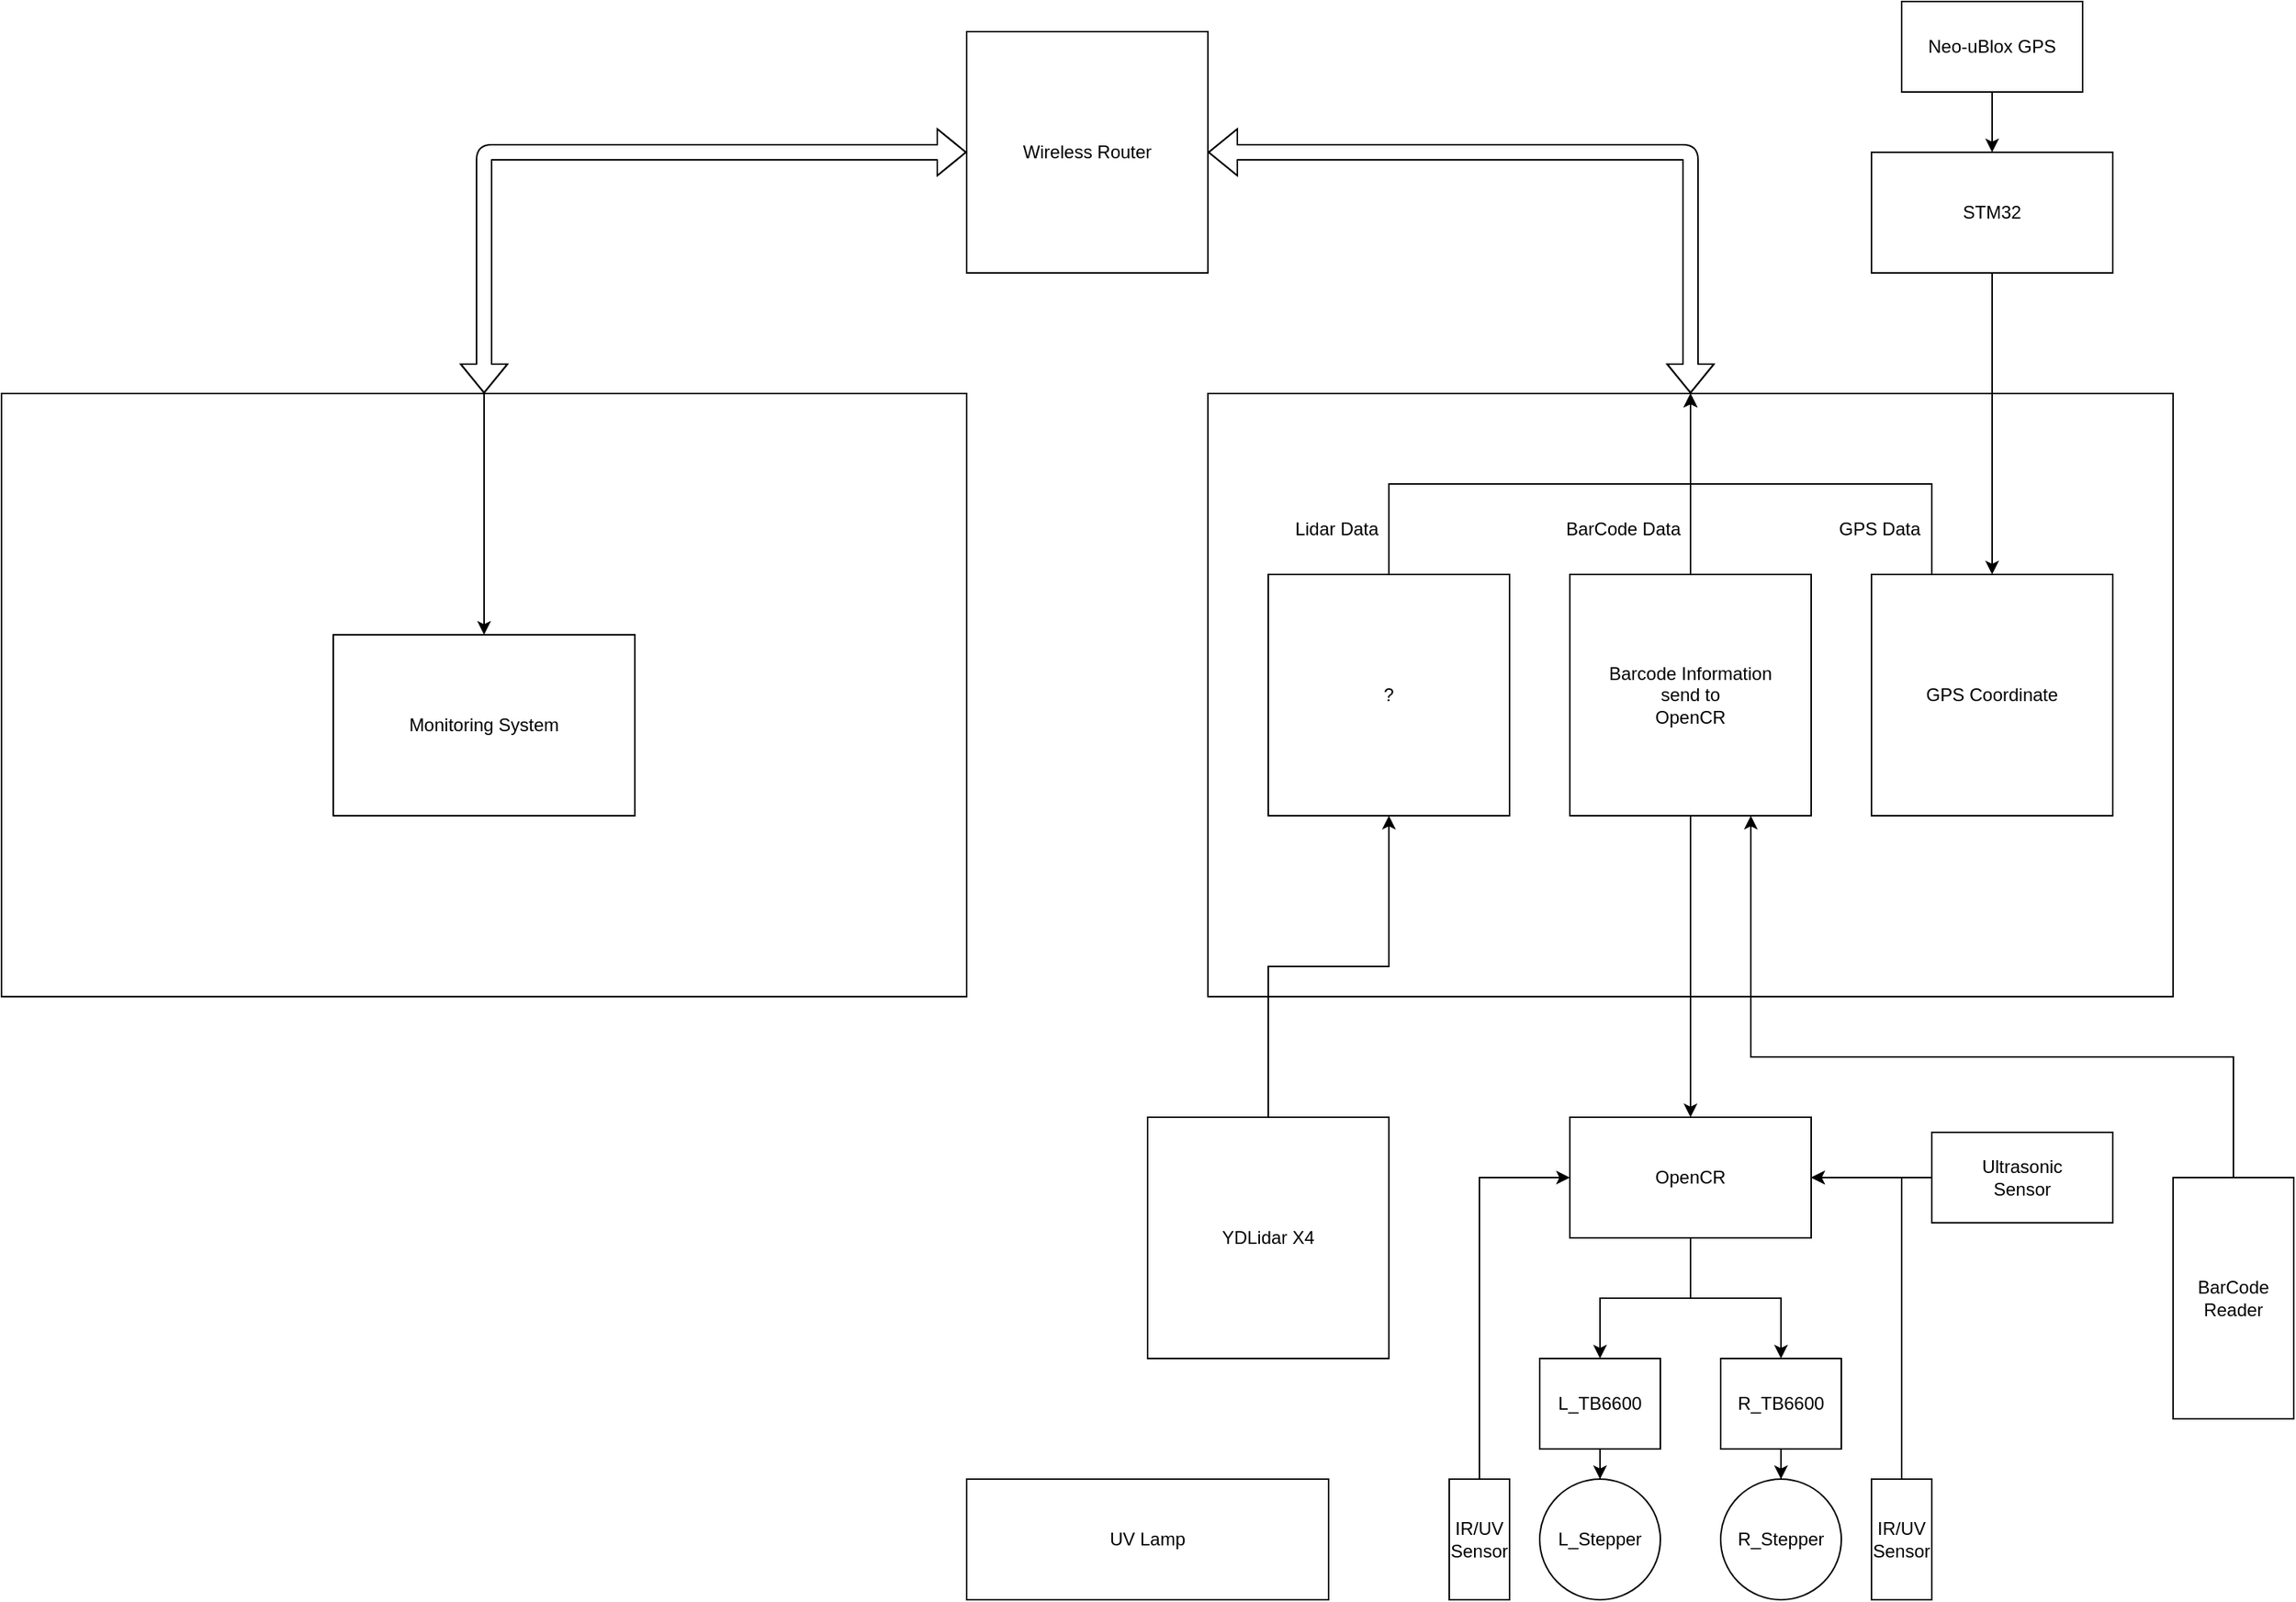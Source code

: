 <mxfile>
    <diagram id="nwFIuO3VXaB-zBdLldnw" name="페이지-1">
        <mxGraphModel dx="2780" dy="1353" grid="1" gridSize="10" guides="1" tooltips="1" connect="1" arrows="1" fold="1" page="1" pageScale="1" pageWidth="1654" pageHeight="1169" math="0" shadow="0">
            <root>
                <mxCell id="0"/>
                <mxCell id="1" parent="0"/>
                <mxCell id="10" value="" style="rounded=0;whiteSpace=wrap;html=1;fillColor=none;" parent="1" vertex="1">
                    <mxGeometry x="840" y="320" width="640" height="400" as="geometry"/>
                </mxCell>
                <mxCell id="50" style="edgeStyle=orthogonalEdgeStyle;rounded=0;orthogonalLoop=1;jettySize=auto;html=1;exitX=0.25;exitY=0;exitDx=0;exitDy=0;" parent="1" source="11" edge="1">
                    <mxGeometry relative="1" as="geometry">
                        <mxPoint x="1160" y="320" as="targetPoint"/>
                        <Array as="points">
                            <mxPoint x="1320" y="380"/>
                            <mxPoint x="1160" y="380"/>
                        </Array>
                    </mxGeometry>
                </mxCell>
                <mxCell id="11" value="GPS Coordinate" style="whiteSpace=wrap;html=1;" parent="1" vertex="1">
                    <mxGeometry x="1280" y="440" width="160" height="160" as="geometry"/>
                </mxCell>
                <mxCell id="12" style="edgeStyle=orthogonalEdgeStyle;rounded=0;orthogonalLoop=1;jettySize=auto;html=1;entryX=0.5;entryY=0;entryDx=0;entryDy=0;" parent="1" source="13" target="21" edge="1">
                    <mxGeometry relative="1" as="geometry"/>
                </mxCell>
                <mxCell id="52" style="edgeStyle=orthogonalEdgeStyle;rounded=0;orthogonalLoop=1;jettySize=auto;html=1;entryX=0.5;entryY=0;entryDx=0;entryDy=0;" parent="1" source="13" target="10" edge="1">
                    <mxGeometry relative="1" as="geometry">
                        <Array as="points">
                            <mxPoint x="1160" y="370"/>
                            <mxPoint x="1160" y="370"/>
                        </Array>
                    </mxGeometry>
                </mxCell>
                <mxCell id="13" value="Barcode Information&lt;br&gt;send to&lt;br&gt;OpenCR" style="whiteSpace=wrap;html=1;" parent="1" vertex="1">
                    <mxGeometry x="1080" y="440" width="160" height="160" as="geometry"/>
                </mxCell>
                <mxCell id="14" style="edgeStyle=orthogonalEdgeStyle;rounded=0;orthogonalLoop=1;jettySize=auto;html=1;entryX=0.5;entryY=0;entryDx=0;entryDy=0;" parent="1" source="15" target="11" edge="1">
                    <mxGeometry relative="1" as="geometry"/>
                </mxCell>
                <mxCell id="15" value="STM32" style="whiteSpace=wrap;html=1;" parent="1" vertex="1">
                    <mxGeometry x="1280" y="160" width="160" height="80" as="geometry"/>
                </mxCell>
                <mxCell id="16" style="edgeStyle=orthogonalEdgeStyle;rounded=0;orthogonalLoop=1;jettySize=auto;html=1;entryX=0.5;entryY=0;entryDx=0;entryDy=0;" parent="1" source="17" target="15" edge="1">
                    <mxGeometry relative="1" as="geometry"/>
                </mxCell>
                <mxCell id="17" value="Neo-uBlox GPS" style="whiteSpace=wrap;html=1;" parent="1" vertex="1">
                    <mxGeometry x="1300" y="60" width="120" height="60" as="geometry"/>
                </mxCell>
                <mxCell id="18" value="Wireless Router" style="whiteSpace=wrap;html=1;" parent="1" vertex="1">
                    <mxGeometry x="680" y="80" width="160" height="160" as="geometry"/>
                </mxCell>
                <mxCell id="19" style="edgeStyle=orthogonalEdgeStyle;rounded=0;orthogonalLoop=1;jettySize=auto;html=1;entryX=0.5;entryY=0;entryDx=0;entryDy=0;" parent="1" source="21" target="24" edge="1">
                    <mxGeometry relative="1" as="geometry"/>
                </mxCell>
                <mxCell id="20" style="edgeStyle=orthogonalEdgeStyle;rounded=0;orthogonalLoop=1;jettySize=auto;html=1;entryX=0.5;entryY=0;entryDx=0;entryDy=0;" parent="1" source="21" target="27" edge="1">
                    <mxGeometry relative="1" as="geometry"/>
                </mxCell>
                <mxCell id="21" value="OpenCR" style="whiteSpace=wrap;html=1;" parent="1" vertex="1">
                    <mxGeometry x="1080" y="800" width="160" height="80" as="geometry"/>
                </mxCell>
                <mxCell id="22" value="" style="rounded=0;whiteSpace=wrap;html=1;fillColor=none;" parent="1" vertex="1">
                    <mxGeometry x="40" y="320" width="640" height="400" as="geometry"/>
                </mxCell>
                <mxCell id="23" style="edgeStyle=orthogonalEdgeStyle;rounded=0;orthogonalLoop=1;jettySize=auto;html=1;entryX=0.5;entryY=0;entryDx=0;entryDy=0;" parent="1" source="24" target="25" edge="1">
                    <mxGeometry relative="1" as="geometry"/>
                </mxCell>
                <mxCell id="24" value="L_TB6600" style="whiteSpace=wrap;html=1;" parent="1" vertex="1">
                    <mxGeometry x="1060" y="960" width="80" height="60" as="geometry"/>
                </mxCell>
                <mxCell id="25" value="L_Stepper" style="ellipse;whiteSpace=wrap;html=1;" parent="1" vertex="1">
                    <mxGeometry x="1060" y="1040" width="80" height="80" as="geometry"/>
                </mxCell>
                <mxCell id="26" style="edgeStyle=orthogonalEdgeStyle;rounded=0;orthogonalLoop=1;jettySize=auto;html=1;entryX=0.5;entryY=0;entryDx=0;entryDy=0;" parent="1" source="27" target="28" edge="1">
                    <mxGeometry relative="1" as="geometry"/>
                </mxCell>
                <mxCell id="27" value="R_TB6600" style="whiteSpace=wrap;html=1;" parent="1" vertex="1">
                    <mxGeometry x="1180" y="960" width="80" height="60" as="geometry"/>
                </mxCell>
                <mxCell id="28" value="R_Stepper" style="ellipse;whiteSpace=wrap;html=1;" parent="1" vertex="1">
                    <mxGeometry x="1180" y="1040" width="80" height="80" as="geometry"/>
                </mxCell>
                <mxCell id="29" style="edgeStyle=orthogonalEdgeStyle;rounded=0;orthogonalLoop=1;jettySize=auto;html=1;entryX=0;entryY=0.5;entryDx=0;entryDy=0;" parent="1" source="30" target="21" edge="1">
                    <mxGeometry relative="1" as="geometry">
                        <Array as="points">
                            <mxPoint x="1020" y="840"/>
                        </Array>
                    </mxGeometry>
                </mxCell>
                <mxCell id="30" value="IR/UV &lt;br&gt;Sensor" style="whiteSpace=wrap;html=1;" parent="1" vertex="1">
                    <mxGeometry x="1000" y="1040" width="40" height="80" as="geometry"/>
                </mxCell>
                <mxCell id="31" style="edgeStyle=orthogonalEdgeStyle;rounded=0;orthogonalLoop=1;jettySize=auto;html=1;entryX=1;entryY=0.5;entryDx=0;entryDy=0;" parent="1" source="32" target="21" edge="1">
                    <mxGeometry relative="1" as="geometry">
                        <Array as="points">
                            <mxPoint x="1300" y="840"/>
                        </Array>
                    </mxGeometry>
                </mxCell>
                <mxCell id="32" value="IR/UV &lt;br&gt;Sensor" style="whiteSpace=wrap;html=1;" parent="1" vertex="1">
                    <mxGeometry x="1280" y="1040" width="40" height="80" as="geometry"/>
                </mxCell>
                <mxCell id="34" style="edgeStyle=orthogonalEdgeStyle;rounded=0;orthogonalLoop=1;jettySize=auto;html=1;entryX=1;entryY=0.5;entryDx=0;entryDy=0;" parent="1" source="35" target="21" edge="1">
                    <mxGeometry relative="1" as="geometry"/>
                </mxCell>
                <mxCell id="35" value="Ultrasonic&lt;br&gt;Sensor" style="whiteSpace=wrap;html=1;" parent="1" vertex="1">
                    <mxGeometry x="1320" y="810" width="120" height="60" as="geometry"/>
                </mxCell>
                <mxCell id="58" style="edgeStyle=orthogonalEdgeStyle;rounded=0;orthogonalLoop=1;jettySize=auto;html=1;entryX=0.5;entryY=1;entryDx=0;entryDy=0;" parent="1" source="37" target="57" edge="1">
                    <mxGeometry relative="1" as="geometry"/>
                </mxCell>
                <mxCell id="37" value="YDLidar X4" style="whiteSpace=wrap;html=1;" parent="1" vertex="1">
                    <mxGeometry x="800" y="800" width="160" height="160" as="geometry"/>
                </mxCell>
                <mxCell id="39" value="" style="shape=flexArrow;endArrow=classic;startArrow=classic;html=1;entryX=0;entryY=0.5;entryDx=0;entryDy=0;exitX=0.5;exitY=0;exitDx=0;exitDy=0;" parent="1" source="22" target="18" edge="1">
                    <mxGeometry width="100" height="100" relative="1" as="geometry">
                        <mxPoint x="460" y="250" as="sourcePoint"/>
                        <mxPoint x="560" y="150" as="targetPoint"/>
                        <Array as="points">
                            <mxPoint x="360" y="160"/>
                        </Array>
                    </mxGeometry>
                </mxCell>
                <mxCell id="40" value="" style="shape=flexArrow;endArrow=classic;startArrow=classic;html=1;exitX=1;exitY=0.5;exitDx=0;exitDy=0;entryX=0.5;entryY=0;entryDx=0;entryDy=0;" parent="1" source="18" target="10" edge="1">
                    <mxGeometry width="100" height="100" relative="1" as="geometry">
                        <mxPoint x="1030.0" y="230" as="sourcePoint"/>
                        <mxPoint x="1130.0" y="130" as="targetPoint"/>
                        <Array as="points">
                            <mxPoint x="1160" y="160"/>
                        </Array>
                    </mxGeometry>
                </mxCell>
                <mxCell id="42" style="edgeStyle=orthogonalEdgeStyle;rounded=0;orthogonalLoop=1;jettySize=auto;html=1;entryX=0.75;entryY=1;entryDx=0;entryDy=0;" parent="1" source="41" target="13" edge="1">
                    <mxGeometry relative="1" as="geometry">
                        <Array as="points">
                            <mxPoint x="1520" y="760"/>
                            <mxPoint x="1200" y="760"/>
                        </Array>
                    </mxGeometry>
                </mxCell>
                <mxCell id="41" value="BarCode Reader" style="whiteSpace=wrap;html=1;" parent="1" vertex="1">
                    <mxGeometry x="1480" y="840" width="80" height="160" as="geometry"/>
                </mxCell>
                <mxCell id="45" value="Monitoring System" style="whiteSpace=wrap;html=1;" parent="1" vertex="1">
                    <mxGeometry x="260" y="480" width="200" height="120" as="geometry"/>
                </mxCell>
                <mxCell id="49" value="" style="endArrow=classic;html=1;entryX=0.5;entryY=0;entryDx=0;entryDy=0;" parent="1" target="45" edge="1">
                    <mxGeometry width="50" height="50" relative="1" as="geometry">
                        <mxPoint x="360" y="320" as="sourcePoint"/>
                        <mxPoint x="650" y="500" as="targetPoint"/>
                    </mxGeometry>
                </mxCell>
                <mxCell id="53" value="GPS Data" style="text;html=1;align=center;verticalAlign=middle;resizable=0;points=[];autosize=1;strokeColor=none;" parent="1" vertex="1">
                    <mxGeometry x="1250" y="400" width="70" height="20" as="geometry"/>
                </mxCell>
                <mxCell id="56" value="BarCode Data" style="text;html=1;align=center;verticalAlign=middle;resizable=0;points=[];autosize=1;strokeColor=none;" parent="1" vertex="1">
                    <mxGeometry x="1070" y="400" width="90" height="20" as="geometry"/>
                </mxCell>
                <mxCell id="59" style="edgeStyle=orthogonalEdgeStyle;rounded=0;orthogonalLoop=1;jettySize=auto;html=1;" parent="1" source="57" edge="1">
                    <mxGeometry relative="1" as="geometry">
                        <mxPoint x="1160" y="320" as="targetPoint"/>
                        <Array as="points">
                            <mxPoint x="960" y="380"/>
                            <mxPoint x="1160" y="380"/>
                        </Array>
                    </mxGeometry>
                </mxCell>
                <mxCell id="57" value="?" style="whiteSpace=wrap;html=1;" parent="1" vertex="1">
                    <mxGeometry x="880" y="440" width="160" height="160" as="geometry"/>
                </mxCell>
                <mxCell id="60" value="Lidar Data" style="text;html=1;align=center;verticalAlign=middle;resizable=0;points=[];autosize=1;strokeColor=none;" parent="1" vertex="1">
                    <mxGeometry x="890" y="400" width="70" height="20" as="geometry"/>
                </mxCell>
                <mxCell id="61" value="UV Lamp" style="whiteSpace=wrap;html=1;" parent="1" vertex="1">
                    <mxGeometry x="680" y="1040" width="240" height="80" as="geometry"/>
                </mxCell>
            </root>
        </mxGraphModel>
    </diagram>
</mxfile>
